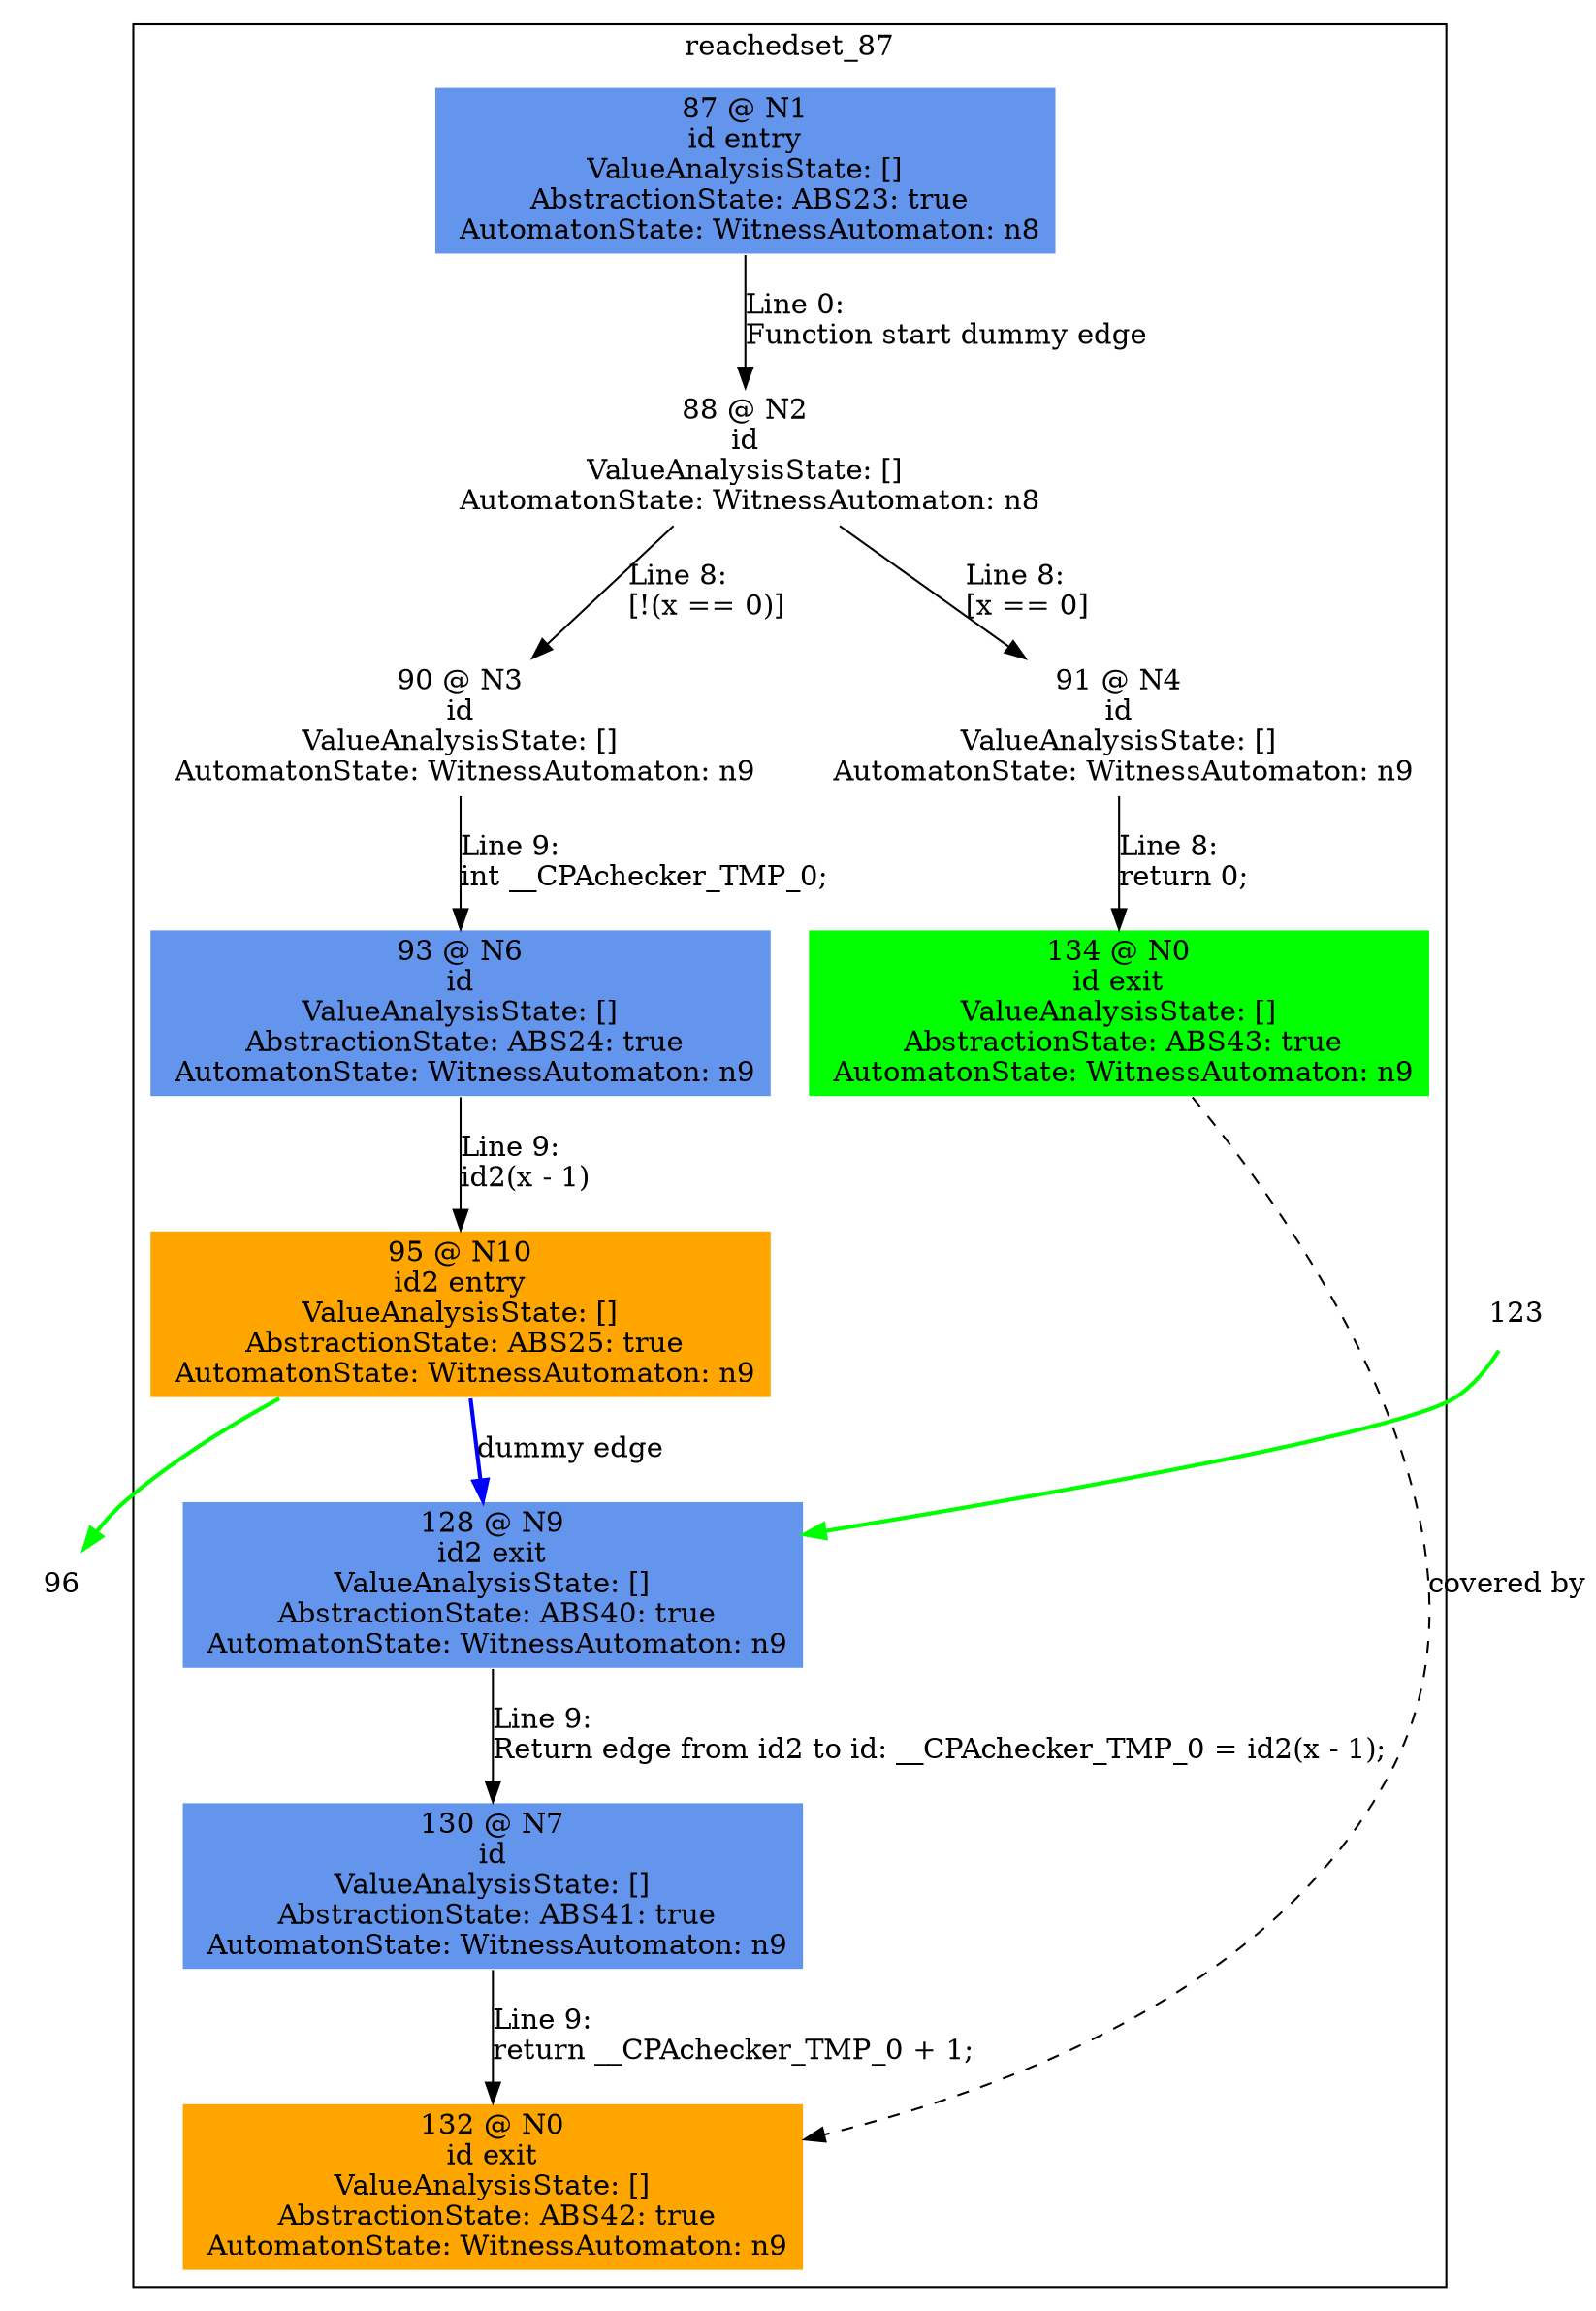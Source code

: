 digraph ARG {
node [style="filled" shape="box" color="white"]
subgraph cluster_87 {
label="reachedset_87"
87 [fillcolor="cornflowerblue" label="87 @ N1\nid entry\nValueAnalysisState: []\n AbstractionState: ABS23: true\n AutomatonState: WitnessAutomaton: n8\n" id="87"]
88 [label="88 @ N2\nid\nValueAnalysisState: []\n AutomatonState: WitnessAutomaton: n8\n" id="88"]
91 [label="91 @ N4\nid\nValueAnalysisState: []\n AutomatonState: WitnessAutomaton: n9\n" id="91"]
134 [fillcolor="green" label="134 @ N0\nid exit\nValueAnalysisState: []\n AbstractionState: ABS43: true\n AutomatonState: WitnessAutomaton: n9\n" id="134"]
90 [label="90 @ N3\nid\nValueAnalysisState: []\n AutomatonState: WitnessAutomaton: n9\n" id="90"]
93 [fillcolor="cornflowerblue" label="93 @ N6\nid\nValueAnalysisState: []\n AbstractionState: ABS24: true\n AutomatonState: WitnessAutomaton: n9\n" id="93"]
95 [fillcolor="orange" label="95 @ N10\nid2 entry\nValueAnalysisState: []\n AbstractionState: ABS25: true\n AutomatonState: WitnessAutomaton: n9\n" id="95"]
128 [fillcolor="cornflowerblue" label="128 @ N9\nid2 exit\nValueAnalysisState: []\n AbstractionState: ABS40: true\n AutomatonState: WitnessAutomaton: n9\n" id="128"]
130 [fillcolor="cornflowerblue" label="130 @ N7\nid\nValueAnalysisState: []\n AbstractionState: ABS41: true\n AutomatonState: WitnessAutomaton: n9\n" id="130"]
132 [fillcolor="orange" label="132 @ N0\nid exit\nValueAnalysisState: []\n AbstractionState: ABS42: true\n AutomatonState: WitnessAutomaton: n9\n" id="132"]
87 -> 88 [label="Line 0: \lFunction start dummy edge\l" id="87 -> 88"]
88 -> 90 [label="Line 8: \l[!(x == 0)]\l" id="88 -> 90"]
88 -> 91 [label="Line 8: \l[x == 0]\l" id="88 -> 91"]
91 -> 134 [label="Line 8: \lreturn 0;\l" id="91 -> 134"]
90 -> 93 [label="Line 9: \lint __CPAchecker_TMP_0;\l" id="90 -> 93"]
93 -> 95 [label="Line 9: \lid2(x - 1)\l" id="93 -> 95"]
95 -> 128 [style="bold" color="blue" label="dummy edge" id="95 -> 128"]
128 -> 130 [label="Line 9: \lReturn edge from id2 to id: __CPAchecker_TMP_0 = id2(x - 1);\l" id="128 -> 130"]
130 -> 132 [label="Line 9: \lreturn __CPAchecker_TMP_0 + 1;\l" id="130 -> 132"]
134 -> 132 [style="dashed" weight="0" label="covered by"]
}
123 -> 128 [color=green style=bold]
95 -> 96 [color=green style=bold]
}
